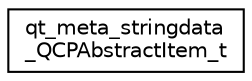 digraph "Graphical Class Hierarchy"
{
  edge [fontname="Helvetica",fontsize="10",labelfontname="Helvetica",labelfontsize="10"];
  node [fontname="Helvetica",fontsize="10",shape=record];
  rankdir="LR";
  Node1 [label="qt_meta_stringdata\l_QCPAbstractItem_t",height=0.2,width=0.4,color="black", fillcolor="white", style="filled",URL="$structqt__meta__stringdata___q_c_p_abstract_item__t.html"];
}
